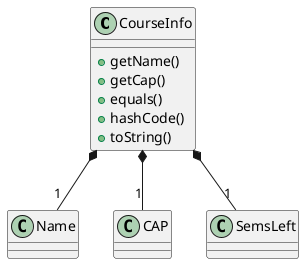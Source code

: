 @startuml
class CourseInfo {
    +getName()
    +getCap()
    +equals()
    +hashCode()
    +toString()
}
class Name {}

CourseInfo *-- "1" Name
CourseInfo *-- "1" CAP
CourseInfo *-- "1" SemsLeft

@enduml
